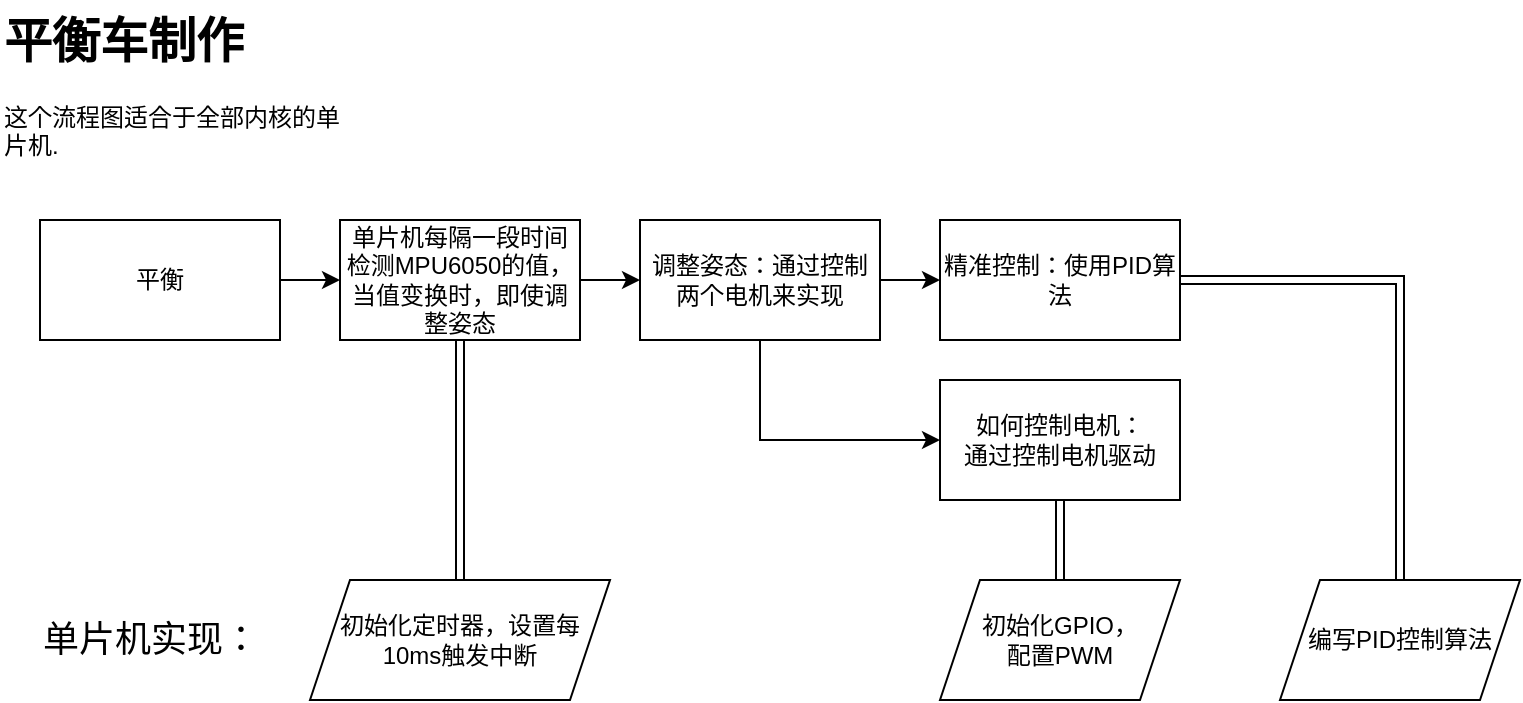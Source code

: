 <mxfile version="24.2.0" type="github">
  <diagram id="C5RBs43oDa-KdzZeNtuy" name="Page-1">
    <mxGraphModel dx="1282" dy="543" grid="1" gridSize="10" guides="1" tooltips="1" connect="1" arrows="1" fold="1" page="1" pageScale="1" pageWidth="827" pageHeight="1169" math="0" shadow="0">
      <root>
        <mxCell id="WIyWlLk6GJQsqaUBKTNV-0" />
        <mxCell id="WIyWlLk6GJQsqaUBKTNV-1" parent="WIyWlLk6GJQsqaUBKTNV-0" />
        <mxCell id="3faFdH3WWiOw5at9z-5F-0" value="&lt;h1 style=&quot;margin-top: 0px;&quot;&gt;平衡车制作&lt;/h1&gt;&lt;p&gt;这个流程图适合于全部内核的单片机.&lt;/p&gt;" style="text;html=1;whiteSpace=wrap;overflow=hidden;rounded=0;" vertex="1" parent="WIyWlLk6GJQsqaUBKTNV-1">
          <mxGeometry y="10" width="180" height="120" as="geometry" />
        </mxCell>
        <mxCell id="3faFdH3WWiOw5at9z-5F-5" value="" style="edgeStyle=orthogonalEdgeStyle;rounded=0;orthogonalLoop=1;jettySize=auto;html=1;" edge="1" parent="WIyWlLk6GJQsqaUBKTNV-1" source="3faFdH3WWiOw5at9z-5F-1" target="3faFdH3WWiOw5at9z-5F-4">
          <mxGeometry relative="1" as="geometry" />
        </mxCell>
        <mxCell id="3faFdH3WWiOw5at9z-5F-1" value="平衡" style="rounded=0;whiteSpace=wrap;html=1;" vertex="1" parent="WIyWlLk6GJQsqaUBKTNV-1">
          <mxGeometry x="20" y="120" width="120" height="60" as="geometry" />
        </mxCell>
        <mxCell id="3faFdH3WWiOw5at9z-5F-7" value="" style="edgeStyle=orthogonalEdgeStyle;rounded=0;orthogonalLoop=1;jettySize=auto;html=1;" edge="1" parent="WIyWlLk6GJQsqaUBKTNV-1" source="3faFdH3WWiOw5at9z-5F-4" target="3faFdH3WWiOw5at9z-5F-6">
          <mxGeometry relative="1" as="geometry" />
        </mxCell>
        <mxCell id="3faFdH3WWiOw5at9z-5F-11" value="" style="edgeStyle=orthogonalEdgeStyle;rounded=0;orthogonalLoop=1;jettySize=auto;html=1;shape=link;" edge="1" parent="WIyWlLk6GJQsqaUBKTNV-1" source="3faFdH3WWiOw5at9z-5F-4" target="3faFdH3WWiOw5at9z-5F-10">
          <mxGeometry relative="1" as="geometry" />
        </mxCell>
        <mxCell id="3faFdH3WWiOw5at9z-5F-4" value="单片机每隔一段时间检测MPU6050的值，当值变换时，即使调整姿态" style="rounded=0;whiteSpace=wrap;html=1;" vertex="1" parent="WIyWlLk6GJQsqaUBKTNV-1">
          <mxGeometry x="170" y="120" width="120" height="60" as="geometry" />
        </mxCell>
        <mxCell id="3faFdH3WWiOw5at9z-5F-9" value="" style="edgeStyle=orthogonalEdgeStyle;rounded=0;orthogonalLoop=1;jettySize=auto;html=1;" edge="1" parent="WIyWlLk6GJQsqaUBKTNV-1" source="3faFdH3WWiOw5at9z-5F-6" target="3faFdH3WWiOw5at9z-5F-8">
          <mxGeometry relative="1" as="geometry" />
        </mxCell>
        <mxCell id="3faFdH3WWiOw5at9z-5F-12" style="edgeStyle=orthogonalEdgeStyle;rounded=0;orthogonalLoop=1;jettySize=auto;html=1;" edge="1" parent="WIyWlLk6GJQsqaUBKTNV-1" source="3faFdH3WWiOw5at9z-5F-6">
          <mxGeometry relative="1" as="geometry">
            <mxPoint x="470" y="230" as="targetPoint" />
            <Array as="points">
              <mxPoint x="380" y="230" />
              <mxPoint x="441" y="230" />
            </Array>
          </mxGeometry>
        </mxCell>
        <mxCell id="3faFdH3WWiOw5at9z-5F-6" value="调整姿态：通过控制两个电机来实现" style="rounded=0;whiteSpace=wrap;html=1;" vertex="1" parent="WIyWlLk6GJQsqaUBKTNV-1">
          <mxGeometry x="320" y="120" width="120" height="60" as="geometry" />
        </mxCell>
        <mxCell id="3faFdH3WWiOw5at9z-5F-23" style="edgeStyle=orthogonalEdgeStyle;rounded=0;orthogonalLoop=1;jettySize=auto;html=1;entryX=0.5;entryY=0;entryDx=0;entryDy=0;shape=link;" edge="1" parent="WIyWlLk6GJQsqaUBKTNV-1" source="3faFdH3WWiOw5at9z-5F-8" target="3faFdH3WWiOw5at9z-5F-24">
          <mxGeometry relative="1" as="geometry">
            <mxPoint x="700" y="290" as="targetPoint" />
          </mxGeometry>
        </mxCell>
        <mxCell id="3faFdH3WWiOw5at9z-5F-8" value="精准控制：使用PID算法" style="rounded=0;whiteSpace=wrap;html=1;" vertex="1" parent="WIyWlLk6GJQsqaUBKTNV-1">
          <mxGeometry x="470" y="120" width="120" height="60" as="geometry" />
        </mxCell>
        <mxCell id="3faFdH3WWiOw5at9z-5F-10" value="初始化定时器，设置每10ms触发中断" style="shape=parallelogram;perimeter=parallelogramPerimeter;whiteSpace=wrap;html=1;fixedSize=1;rounded=0;" vertex="1" parent="WIyWlLk6GJQsqaUBKTNV-1">
          <mxGeometry x="155" y="300" width="150" height="60" as="geometry" />
        </mxCell>
        <mxCell id="3faFdH3WWiOw5at9z-5F-22" value="" style="edgeStyle=orthogonalEdgeStyle;rounded=0;orthogonalLoop=1;jettySize=auto;html=1;shape=link;" edge="1" parent="WIyWlLk6GJQsqaUBKTNV-1" source="3faFdH3WWiOw5at9z-5F-18" target="3faFdH3WWiOw5at9z-5F-21">
          <mxGeometry relative="1" as="geometry" />
        </mxCell>
        <mxCell id="3faFdH3WWiOw5at9z-5F-18" value="&lt;span style=&quot;text-wrap: nowrap;&quot;&gt;如何控制电机：&lt;/span&gt;&lt;div style=&quot;text-wrap: nowrap;&quot;&gt;通过控制电机驱动&lt;/div&gt;" style="whiteSpace=wrap;html=1;" vertex="1" parent="WIyWlLk6GJQsqaUBKTNV-1">
          <mxGeometry x="470" y="200" width="120" height="60" as="geometry" />
        </mxCell>
        <mxCell id="3faFdH3WWiOw5at9z-5F-19" value="&lt;font style=&quot;font-size: 18px;&quot;&gt;单片机实现：&lt;/font&gt;" style="text;html=1;align=center;verticalAlign=middle;resizable=0;points=[];autosize=1;strokeColor=none;fillColor=none;" vertex="1" parent="WIyWlLk6GJQsqaUBKTNV-1">
          <mxGeometry x="10" y="310" width="130" height="40" as="geometry" />
        </mxCell>
        <mxCell id="3faFdH3WWiOw5at9z-5F-21" value="初始化GPIO，&lt;div&gt;配置PWM&lt;/div&gt;" style="shape=parallelogram;perimeter=parallelogramPerimeter;whiteSpace=wrap;html=1;fixedSize=1;" vertex="1" parent="WIyWlLk6GJQsqaUBKTNV-1">
          <mxGeometry x="470" y="300" width="120" height="60" as="geometry" />
        </mxCell>
        <mxCell id="3faFdH3WWiOw5at9z-5F-24" value="编写PID控制算法" style="shape=parallelogram;perimeter=parallelogramPerimeter;whiteSpace=wrap;html=1;fixedSize=1;" vertex="1" parent="WIyWlLk6GJQsqaUBKTNV-1">
          <mxGeometry x="640" y="300" width="120" height="60" as="geometry" />
        </mxCell>
      </root>
    </mxGraphModel>
  </diagram>
</mxfile>

